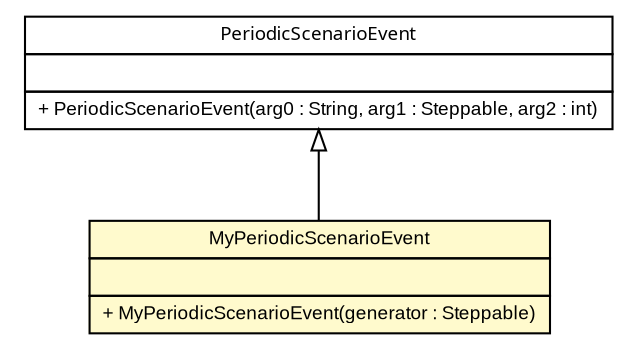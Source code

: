 #!/usr/local/bin/dot
#
# Class diagram 
# Generated by UMLGraph version 5.1 (http://www.umlgraph.org/)
#

digraph G {
	edge [fontname="arial",fontsize=10,labelfontname="arial",labelfontsize=10];
	node [fontname="arial",fontsize=10,shape=plaintext];
	nodesep=0.25;
	ranksep=0.5;
	// es.upm.dit.gsi.shanks.model.event.test.MyPeriodicScenarioEvent
	c3687 [label=<<table title="es.upm.dit.gsi.shanks.model.event.test.MyPeriodicScenarioEvent" border="0" cellborder="1" cellspacing="0" cellpadding="2" port="p" bgcolor="lemonChiffon" href="./MyPeriodicScenarioEvent.html">
		<tr><td><table border="0" cellspacing="0" cellpadding="1">
<tr><td align="center" balign="center"> MyPeriodicScenarioEvent </td></tr>
		</table></td></tr>
		<tr><td><table border="0" cellspacing="0" cellpadding="1">
<tr><td align="left" balign="left">  </td></tr>
		</table></td></tr>
		<tr><td><table border="0" cellspacing="0" cellpadding="1">
<tr><td align="left" balign="left"> + MyPeriodicScenarioEvent(generator : Steppable) </td></tr>
		</table></td></tr>
		</table>>, fontname="arial", fontcolor="black", fontsize=9.0];
	//es.upm.dit.gsi.shanks.model.event.test.MyPeriodicScenarioEvent extends es.upm.dit.gsi.shanks.model.event.scenario.PeriodicScenarioEvent
	c3743:p -> c3687:p [dir=back,arrowtail=empty];
	// es.upm.dit.gsi.shanks.model.event.scenario.PeriodicScenarioEvent
	c3743 [label=<<table title="es.upm.dit.gsi.shanks.model.event.scenario.PeriodicScenarioEvent" border="0" cellborder="1" cellspacing="0" cellpadding="2" port="p" href="http://java.sun.com/j2se/1.4.2/docs/api/es/upm/dit/gsi/shanks/model/event/scenario/PeriodicScenarioEvent.html">
		<tr><td><table border="0" cellspacing="0" cellpadding="1">
<tr><td align="center" balign="center"><font face="ariali"> PeriodicScenarioEvent </font></td></tr>
		</table></td></tr>
		<tr><td><table border="0" cellspacing="0" cellpadding="1">
<tr><td align="left" balign="left">  </td></tr>
		</table></td></tr>
		<tr><td><table border="0" cellspacing="0" cellpadding="1">
<tr><td align="left" balign="left"> + PeriodicScenarioEvent(arg0 : String, arg1 : Steppable, arg2 : int) </td></tr>
		</table></td></tr>
		</table>>, fontname="arial", fontcolor="black", fontsize=9.0];
}

